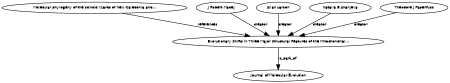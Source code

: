 digraph G {
size="3,3";
node [fontsize=7, fontname="Helvetica"];
edge [fontsize=7, fontname="Helvetica"];
node0 [label="Evolutionary Shifts in Three Major Structural Features of the Mitochondrial...", width=0.27433100247,height=0.27433100247];
node1 [label="Molecular phylogeny of the scincid lizards of New Caledonia and...", width=0.27433100247,height=0.27433100247];
node2 [label="J Robert Macey", width=0.27433100247,height=0.27433100247];
node3 [label="Allan Larson", width=0.27433100247,height=0.27433100247];
node4 [label="Natalia B Ananjeva", width=0.27433100247,height=0.27433100247];
node5 [label="Theodore J Papenfuss", width=0.27433100247,height=0.27433100247];
node6 [label="Journal of Molecular Evolution", width=0.27433100247,height=0.27433100247];
node1 -> node0 [label="references"];
node2 -> node0 [label="creator"];
node3 -> node0 [label="creator"];
node4 -> node0 [label="creator"];
node5 -> node0 [label="creator"];
node0 -> node6 [label="is_part_of"];
}

